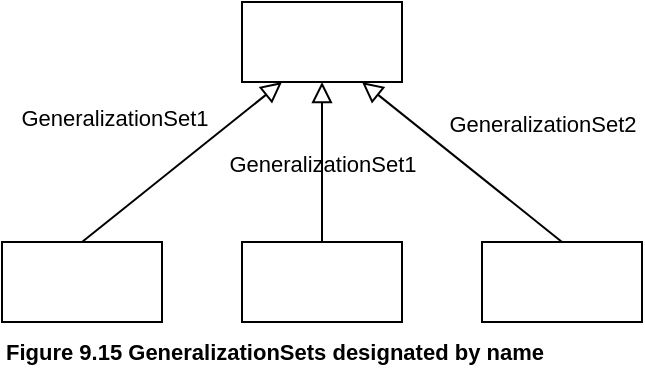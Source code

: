 <mxfile version="21.6.8" type="device" pages="12">
  <diagram name="9.15" id="sTCLetkm6FY-x6J4IgTo">
    <mxGraphModel dx="880" dy="511" grid="1" gridSize="10" guides="1" tooltips="1" connect="1" arrows="1" fold="1" page="1" pageScale="1" pageWidth="1169" pageHeight="827" math="0" shadow="0">
      <root>
        <mxCell id="0" />
        <mxCell id="1" parent="0" />
        <mxCell id="6OYC1XIWERIjiDjH_MKb-1" value="" style="fontStyle=0;html=1;whiteSpace=wrap;" vertex="1" parent="1">
          <mxGeometry x="120" width="80" height="40" as="geometry" />
        </mxCell>
        <mxCell id="6OYC1XIWERIjiDjH_MKb-2" value="" style="fontStyle=0;html=1;whiteSpace=wrap;" vertex="1" parent="1">
          <mxGeometry x="240" y="120" width="80" height="40" as="geometry" />
        </mxCell>
        <mxCell id="6OYC1XIWERIjiDjH_MKb-3" value="" style="fontStyle=0;html=1;whiteSpace=wrap;" vertex="1" parent="1">
          <mxGeometry x="120" y="120" width="80" height="40" as="geometry" />
        </mxCell>
        <mxCell id="6OYC1XIWERIjiDjH_MKb-4" value="" style="fontStyle=0;html=1;whiteSpace=wrap;" vertex="1" parent="1">
          <mxGeometry y="120" width="80" height="40" as="geometry" />
        </mxCell>
        <mxCell id="6OYC1XIWERIjiDjH_MKb-5" value="GeneralizationSet1" style="endArrow=block;html=1;rounded=0;align=center;verticalAlign=bottom;endFill=0;labelBackgroundColor=none;endSize=8;exitX=0.5;exitY=0;exitDx=0;exitDy=0;entryX=0.25;entryY=1;entryDx=0;entryDy=0;" edge="1" parent="1" source="6OYC1XIWERIjiDjH_MKb-4" target="6OYC1XIWERIjiDjH_MKb-1">
          <mxGeometry x="-0.288" y="32" relative="1" as="geometry">
            <mxPoint x="330" y="240" as="sourcePoint" />
            <mxPoint x="490" y="240" as="targetPoint" />
            <mxPoint as="offset" />
          </mxGeometry>
        </mxCell>
        <mxCell id="6OYC1XIWERIjiDjH_MKb-6" value="GeneralizationSet1" style="endArrow=block;html=1;rounded=0;align=center;verticalAlign=bottom;endFill=0;labelBackgroundColor=none;endSize=8;exitX=0.5;exitY=0;exitDx=0;exitDy=0;entryX=0.5;entryY=1;entryDx=0;entryDy=0;" edge="1" parent="1" source="6OYC1XIWERIjiDjH_MKb-3" target="6OYC1XIWERIjiDjH_MKb-1">
          <mxGeometry x="-0.25" relative="1" as="geometry">
            <mxPoint x="59" y="133" as="sourcePoint" />
            <mxPoint x="150" y="50" as="targetPoint" />
            <mxPoint as="offset" />
          </mxGeometry>
        </mxCell>
        <mxCell id="6OYC1XIWERIjiDjH_MKb-7" value="GeneralizationSet2" style="endArrow=block;html=1;rounded=0;align=center;verticalAlign=bottom;endFill=0;labelBackgroundColor=none;endSize=8;exitX=0.5;exitY=0;exitDx=0;exitDy=0;entryX=0.75;entryY=1;entryDx=0;entryDy=0;" edge="1" parent="1" source="6OYC1XIWERIjiDjH_MKb-2" target="6OYC1XIWERIjiDjH_MKb-1">
          <mxGeometry x="-0.39" y="-33" relative="1" as="geometry">
            <mxPoint x="170" y="130" as="sourcePoint" />
            <mxPoint x="170" y="50" as="targetPoint" />
            <mxPoint as="offset" />
          </mxGeometry>
        </mxCell>
        <mxCell id="6OYC1XIWERIjiDjH_MKb-8" value="&lt;b&gt;Figure 9.15 GeneralizationSets designated by name&lt;/b&gt;" style="text;html=1;align=left;verticalAlign=middle;resizable=0;points=[];autosize=1;strokeColor=none;fillColor=none;fontSize=11;fontFamily=Helvetica;fontColor=default;" vertex="1" parent="1">
          <mxGeometry y="160" width="290" height="30" as="geometry" />
        </mxCell>
      </root>
    </mxGraphModel>
  </diagram>
  <diagram id="FvenYZho4661-x0Q8C4e" name="9.16">
    <mxGraphModel dx="880" dy="511" grid="1" gridSize="10" guides="1" tooltips="1" connect="1" arrows="1" fold="1" page="1" pageScale="1" pageWidth="1169" pageHeight="827" math="0" shadow="0">
      <root>
        <mxCell id="0" />
        <mxCell id="1" parent="0" />
        <mxCell id="gxcXXS98OgXU0B7_fDcN-1" value="" style="fontStyle=0;html=1;whiteSpace=wrap;" vertex="1" parent="1">
          <mxGeometry x="120" width="80" height="40" as="geometry" />
        </mxCell>
        <mxCell id="gxcXXS98OgXU0B7_fDcN-2" value="" style="fontStyle=0;html=1;whiteSpace=wrap;" vertex="1" parent="1">
          <mxGeometry x="240" y="120" width="80" height="40" as="geometry" />
        </mxCell>
        <mxCell id="gxcXXS98OgXU0B7_fDcN-3" value="" style="fontStyle=0;html=1;whiteSpace=wrap;" vertex="1" parent="1">
          <mxGeometry x="120" y="120" width="80" height="40" as="geometry" />
        </mxCell>
        <mxCell id="gxcXXS98OgXU0B7_fDcN-4" value="" style="fontStyle=0;html=1;whiteSpace=wrap;" vertex="1" parent="1">
          <mxGeometry y="120" width="80" height="40" as="geometry" />
        </mxCell>
        <mxCell id="gxcXXS98OgXU0B7_fDcN-5" value="GeneralizationSet1" style="endArrow=block;html=1;rounded=0;align=center;verticalAlign=bottom;endFill=0;labelBackgroundColor=none;endSize=8;" edge="1" parent="1">
          <mxGeometry x="-0.04" y="4" relative="1" as="geometry">
            <mxPoint x="40" y="120" as="sourcePoint" />
            <mxPoint x="160" y="40" as="targetPoint" />
            <Array as="points">
              <mxPoint x="40" y="94" />
              <mxPoint x="160" y="94" />
            </Array>
            <mxPoint as="offset" />
          </mxGeometry>
        </mxCell>
        <mxCell id="gxcXXS98OgXU0B7_fDcN-6" value="" style="endArrow=block;html=1;rounded=0;align=center;verticalAlign=bottom;endFill=0;labelBackgroundColor=none;endSize=8;exitX=0.5;exitY=0;exitDx=0;exitDy=0;entryX=0.5;entryY=1;entryDx=0;entryDy=0;" edge="1" parent="1" source="gxcXXS98OgXU0B7_fDcN-3" target="gxcXXS98OgXU0B7_fDcN-1">
          <mxGeometry x="-1" y="-144" relative="1" as="geometry">
            <mxPoint x="59" y="133" as="sourcePoint" />
            <mxPoint x="150" y="50" as="targetPoint" />
            <mxPoint x="-64" y="120" as="offset" />
          </mxGeometry>
        </mxCell>
        <mxCell id="gxcXXS98OgXU0B7_fDcN-7" value="GeneralizationSet2" style="endArrow=block;html=1;rounded=0;align=center;verticalAlign=bottom;endFill=0;labelBackgroundColor=none;endSize=8;exitX=0.5;exitY=0;exitDx=0;exitDy=0;entryX=0.75;entryY=1;entryDx=0;entryDy=0;" edge="1" parent="1" source="gxcXXS98OgXU0B7_fDcN-2" target="gxcXXS98OgXU0B7_fDcN-1">
          <mxGeometry x="-0.39" y="-33" relative="1" as="geometry">
            <mxPoint x="170" y="130" as="sourcePoint" />
            <mxPoint x="170" y="50" as="targetPoint" />
            <mxPoint as="offset" />
          </mxGeometry>
        </mxCell>
        <mxCell id="gxcXXS98OgXU0B7_fDcN-8" value="" style="fontStyle=0;html=1;whiteSpace=wrap;" vertex="1" parent="1">
          <mxGeometry x="480" width="80" height="40" as="geometry" />
        </mxCell>
        <mxCell id="gxcXXS98OgXU0B7_fDcN-9" value="" style="fontStyle=0;html=1;whiteSpace=wrap;" vertex="1" parent="1">
          <mxGeometry x="600" y="120" width="80" height="40" as="geometry" />
        </mxCell>
        <mxCell id="gxcXXS98OgXU0B7_fDcN-10" value="" style="fontStyle=0;html=1;whiteSpace=wrap;" vertex="1" parent="1">
          <mxGeometry x="360" y="200" width="80" height="40" as="geometry" />
        </mxCell>
        <mxCell id="gxcXXS98OgXU0B7_fDcN-11" value="" style="fontStyle=0;html=1;whiteSpace=wrap;" vertex="1" parent="1">
          <mxGeometry x="360" y="120" width="80" height="40" as="geometry" />
        </mxCell>
        <mxCell id="gxcXXS98OgXU0B7_fDcN-12" value="GeneralizationSet1" style="endArrow=block;html=1;rounded=0;align=center;verticalAlign=bottom;endFill=0;labelBackgroundColor=none;endSize=8;exitX=1;exitY=0.5;exitDx=0;exitDy=0;entryX=0.25;entryY=1;entryDx=0;entryDy=0;" edge="1" parent="1" source="gxcXXS98OgXU0B7_fDcN-11" target="gxcXXS98OgXU0B7_fDcN-8">
          <mxGeometry x="-1" y="50" relative="1" as="geometry">
            <mxPoint x="400" y="120" as="sourcePoint" />
            <mxPoint x="520" y="40" as="targetPoint" />
            <Array as="points">
              <mxPoint x="500" y="140" />
            </Array>
            <mxPoint as="offset" />
          </mxGeometry>
        </mxCell>
        <mxCell id="gxcXXS98OgXU0B7_fDcN-13" value="" style="endArrow=block;html=1;rounded=0;align=center;verticalAlign=bottom;endFill=0;labelBackgroundColor=none;endSize=8;exitX=1;exitY=0.5;exitDx=0;exitDy=0;entryX=0.25;entryY=1;entryDx=0;entryDy=0;" edge="1" parent="1" source="gxcXXS98OgXU0B7_fDcN-10" target="gxcXXS98OgXU0B7_fDcN-8">
          <mxGeometry x="-1" y="-144" relative="1" as="geometry">
            <mxPoint x="419" y="133" as="sourcePoint" />
            <mxPoint x="510" y="50" as="targetPoint" />
            <Array as="points">
              <mxPoint x="500" y="220" />
            </Array>
            <mxPoint x="-64" y="120" as="offset" />
          </mxGeometry>
        </mxCell>
        <mxCell id="gxcXXS98OgXU0B7_fDcN-14" value="GeneralizationSet2" style="endArrow=block;html=1;rounded=0;align=center;verticalAlign=bottom;endFill=0;labelBackgroundColor=none;endSize=8;exitX=0;exitY=0.5;exitDx=0;exitDy=0;entryX=0.75;entryY=1;entryDx=0;entryDy=0;" edge="1" parent="1" source="gxcXXS98OgXU0B7_fDcN-9" target="gxcXXS98OgXU0B7_fDcN-8">
          <mxGeometry x="-1" y="-50" relative="1" as="geometry">
            <mxPoint x="530" y="130" as="sourcePoint" />
            <mxPoint x="530" y="50" as="targetPoint" />
            <Array as="points">
              <mxPoint x="540" y="140" />
            </Array>
            <mxPoint as="offset" />
          </mxGeometry>
        </mxCell>
        <mxCell id="gxcXXS98OgXU0B7_fDcN-15" value="&lt;b&gt;Figure 9.16 GeneralizationSets designated by shared target&lt;/b&gt;" style="text;html=1;align=left;verticalAlign=middle;resizable=0;points=[];autosize=1;strokeColor=none;fillColor=none;fontSize=11;fontFamily=Helvetica;fontColor=default;" vertex="1" parent="1">
          <mxGeometry y="240" width="330" height="30" as="geometry" />
        </mxCell>
      </root>
    </mxGraphModel>
  </diagram>
  <diagram id="kSpy2McGJncxlzOf4tuQ" name="9.17">
    <mxGraphModel dx="880" dy="511" grid="1" gridSize="10" guides="1" tooltips="1" connect="1" arrows="1" fold="1" page="1" pageScale="1" pageWidth="1169" pageHeight="827" math="0" shadow="0">
      <root>
        <mxCell id="0" />
        <mxCell id="1" parent="0" />
        <mxCell id="WChXsPVX5RXLf6G8al-Z-1" value="" style="fontStyle=0;html=1;whiteSpace=wrap;" vertex="1" parent="1">
          <mxGeometry x="140" width="80" height="40" as="geometry" />
        </mxCell>
        <mxCell id="WChXsPVX5RXLf6G8al-Z-2" value="" style="fontStyle=0;html=1;whiteSpace=wrap;" vertex="1" parent="1">
          <mxGeometry x="260" y="120" width="80" height="40" as="geometry" />
        </mxCell>
        <mxCell id="WChXsPVX5RXLf6G8al-Z-3" value="" style="fontStyle=0;html=1;whiteSpace=wrap;" vertex="1" parent="1">
          <mxGeometry x="140" y="120" width="80" height="40" as="geometry" />
        </mxCell>
        <mxCell id="WChXsPVX5RXLf6G8al-Z-4" value="" style="fontStyle=0;html=1;whiteSpace=wrap;" vertex="1" parent="1">
          <mxGeometry x="20" y="120" width="80" height="40" as="geometry" />
        </mxCell>
        <mxCell id="WChXsPVX5RXLf6G8al-Z-5" value="" style="endArrow=block;html=1;rounded=0;align=center;verticalAlign=bottom;endFill=0;labelBackgroundColor=none;endSize=8;exitX=0.5;exitY=0;exitDx=0;exitDy=0;entryX=0.25;entryY=1;entryDx=0;entryDy=0;" edge="1" parent="1" source="WChXsPVX5RXLf6G8al-Z-4" target="WChXsPVX5RXLf6G8al-Z-1">
          <mxGeometry x="-0.288" y="32" relative="1" as="geometry">
            <mxPoint x="350" y="240" as="sourcePoint" />
            <mxPoint x="510" y="240" as="targetPoint" />
            <mxPoint as="offset" />
          </mxGeometry>
        </mxCell>
        <mxCell id="WChXsPVX5RXLf6G8al-Z-6" value="" style="endArrow=block;html=1;rounded=0;align=center;verticalAlign=bottom;endFill=0;labelBackgroundColor=none;endSize=8;exitX=0.5;exitY=0;exitDx=0;exitDy=0;entryX=0.5;entryY=1;entryDx=0;entryDy=0;" edge="1" parent="1" source="WChXsPVX5RXLf6G8al-Z-3" target="WChXsPVX5RXLf6G8al-Z-1">
          <mxGeometry x="-0.25" relative="1" as="geometry">
            <mxPoint x="79" y="133" as="sourcePoint" />
            <mxPoint x="170" y="50" as="targetPoint" />
            <mxPoint as="offset" />
          </mxGeometry>
        </mxCell>
        <mxCell id="WChXsPVX5RXLf6G8al-Z-7" value="GeneralizationSet2" style="endArrow=block;html=1;rounded=0;align=center;verticalAlign=bottom;endFill=0;labelBackgroundColor=none;endSize=8;exitX=0.5;exitY=0;exitDx=0;exitDy=0;entryX=0.75;entryY=1;entryDx=0;entryDy=0;" edge="1" parent="1" source="WChXsPVX5RXLf6G8al-Z-2" target="WChXsPVX5RXLf6G8al-Z-1">
          <mxGeometry x="-0.39" y="-33" relative="1" as="geometry">
            <mxPoint x="190" y="130" as="sourcePoint" />
            <mxPoint x="190" y="50" as="targetPoint" />
            <mxPoint as="offset" />
          </mxGeometry>
        </mxCell>
        <mxCell id="WChXsPVX5RXLf6G8al-Z-8" value="GeneralizationSet1" style="endArrow=none;startArrow=none;endFill=0;startFill=0;endSize=8;html=1;verticalAlign=bottom;dashed=1;labelBackgroundColor=none;dashPattern=10 10;rounded=0;" edge="1" parent="1">
          <mxGeometry x="-0.875" width="160" relative="1" as="geometry">
            <mxPoint x="50" y="80" as="sourcePoint" />
            <mxPoint x="210" y="80" as="targetPoint" />
            <mxPoint as="offset" />
          </mxGeometry>
        </mxCell>
        <mxCell id="WChXsPVX5RXLf6G8al-Z-9" value="&lt;b&gt;Figure 9.17 GeneralizationSet designated by dashed line spanning Generalization arrows&lt;/b&gt;" style="text;html=1;align=left;verticalAlign=middle;resizable=0;points=[];autosize=1;strokeColor=none;fillColor=none;fontSize=11;fontFamily=Helvetica;fontColor=default;" vertex="1" parent="1">
          <mxGeometry y="160" width="490" height="30" as="geometry" />
        </mxCell>
      </root>
    </mxGraphModel>
  </diagram>
  <diagram id="FZ1GI1F8_v5_Ar8ygHJG" name="9.18">
    <mxGraphModel dx="880" dy="511" grid="1" gridSize="10" guides="1" tooltips="1" connect="1" arrows="1" fold="1" page="1" pageScale="1" pageWidth="1169" pageHeight="827" math="0" shadow="0">
      <root>
        <mxCell id="0" />
        <mxCell id="1" parent="0" />
      </root>
    </mxGraphModel>
  </diagram>
  <diagram id="SVlITSYwX7O__7GB_ao4" name="9.19">
    <mxGraphModel dx="880" dy="511" grid="1" gridSize="10" guides="1" tooltips="1" connect="1" arrows="1" fold="1" page="1" pageScale="1" pageWidth="1169" pageHeight="827" math="0" shadow="0">
      <root>
        <mxCell id="0" />
        <mxCell id="1" parent="0" />
      </root>
    </mxGraphModel>
  </diagram>
  <diagram id="AmMLPDIdYrWlBztYB1xp" name="9.20">
    <mxGraphModel dx="880" dy="511" grid="1" gridSize="10" guides="1" tooltips="1" connect="1" arrows="1" fold="1" page="1" pageScale="1" pageWidth="1169" pageHeight="827" math="0" shadow="0">
      <root>
        <mxCell id="0" />
        <mxCell id="1" parent="0" />
      </root>
    </mxGraphModel>
  </diagram>
  <diagram id="5FwE8G4dJxsabyhcUHKJ" name="9.21">
    <mxGraphModel dx="880" dy="511" grid="1" gridSize="10" guides="1" tooltips="1" connect="1" arrows="1" fold="1" page="1" pageScale="1" pageWidth="1169" pageHeight="827" math="0" shadow="0">
      <root>
        <mxCell id="0" />
        <mxCell id="1" parent="0" />
      </root>
    </mxGraphModel>
  </diagram>
  <diagram id="4g0R4k20v3isWUIRW7tJ" name="9.22">
    <mxGraphModel dx="880" dy="511" grid="1" gridSize="10" guides="1" tooltips="1" connect="1" arrows="1" fold="1" page="1" pageScale="1" pageWidth="1169" pageHeight="827" math="0" shadow="0">
      <root>
        <mxCell id="0" />
        <mxCell id="1" parent="0" />
        <mxCell id="NRh6zh2igdPe91hw2vmy-1" value="&lt;b&gt;&lt;i&gt;Person&lt;/i&gt;&lt;/b&gt;" style="fontStyle=0;html=1;whiteSpace=wrap;" vertex="1" parent="1">
          <mxGeometry x="120" y="240" width="80" height="40" as="geometry" />
        </mxCell>
        <mxCell id="NRh6zh2igdPe91hw2vmy-2" value="&lt;b&gt;Employee&lt;/b&gt;" style="fontStyle=0;html=1;whiteSpace=wrap;" vertex="1" parent="1">
          <mxGeometry x="240" y="360" width="80" height="40" as="geometry" />
        </mxCell>
        <mxCell id="NRh6zh2igdPe91hw2vmy-3" value="&lt;b&gt;Man&lt;/b&gt;" style="fontStyle=0;html=1;whiteSpace=wrap;" vertex="1" parent="1">
          <mxGeometry x="120" y="360" width="80" height="40" as="geometry" />
        </mxCell>
        <mxCell id="NRh6zh2igdPe91hw2vmy-4" value="&lt;b&gt;Woman&lt;/b&gt;" style="fontStyle=0;html=1;whiteSpace=wrap;" vertex="1" parent="1">
          <mxGeometry y="360" width="80" height="40" as="geometry" />
        </mxCell>
        <mxCell id="NRh6zh2igdPe91hw2vmy-5" value="" style="endArrow=block;html=1;rounded=0;align=center;verticalAlign=bottom;endFill=0;labelBackgroundColor=none;endSize=8;exitX=0.5;exitY=0;exitDx=0;exitDy=0;entryX=0.25;entryY=1;entryDx=0;entryDy=0;" edge="1" parent="1" source="NRh6zh2igdPe91hw2vmy-4" target="NRh6zh2igdPe91hw2vmy-1">
          <mxGeometry x="-0.288" y="32" relative="1" as="geometry">
            <mxPoint x="330" y="480" as="sourcePoint" />
            <mxPoint x="490" y="480" as="targetPoint" />
            <mxPoint as="offset" />
          </mxGeometry>
        </mxCell>
        <mxCell id="NRh6zh2igdPe91hw2vmy-6" value="" style="endArrow=block;html=1;rounded=0;align=center;verticalAlign=bottom;endFill=0;labelBackgroundColor=none;endSize=8;exitX=0.5;exitY=0;exitDx=0;exitDy=0;entryX=0.5;entryY=1;entryDx=0;entryDy=0;" edge="1" parent="1" source="NRh6zh2igdPe91hw2vmy-3" target="NRh6zh2igdPe91hw2vmy-1">
          <mxGeometry x="-0.25" relative="1" as="geometry">
            <mxPoint x="59" y="373" as="sourcePoint" />
            <mxPoint x="150" y="290" as="targetPoint" />
            <mxPoint as="offset" />
          </mxGeometry>
        </mxCell>
        <mxCell id="NRh6zh2igdPe91hw2vmy-7" value="employment&lt;br&gt;status" style="endArrow=block;html=1;rounded=0;align=center;verticalAlign=bottom;endFill=0;labelBackgroundColor=none;endSize=8;exitX=0.5;exitY=0;exitDx=0;exitDy=0;entryX=0.75;entryY=1;entryDx=0;entryDy=0;" edge="1" parent="1" source="NRh6zh2igdPe91hw2vmy-2" target="NRh6zh2igdPe91hw2vmy-1">
          <mxGeometry x="-0.366" y="-19" relative="1" as="geometry">
            <mxPoint x="170" y="370" as="sourcePoint" />
            <mxPoint x="170" y="290" as="targetPoint" />
            <mxPoint as="offset" />
          </mxGeometry>
        </mxCell>
        <mxCell id="NRh6zh2igdPe91hw2vmy-8" value="gender" style="endArrow=none;startArrow=none;endFill=0;startFill=0;endSize=8;html=1;verticalAlign=bottom;dashed=1;labelBackgroundColor=none;dashPattern=10 10;rounded=0;" edge="1" parent="1">
          <mxGeometry x="-0.875" width="160" relative="1" as="geometry">
            <mxPoint x="30" y="320" as="sourcePoint" />
            <mxPoint x="190" y="320" as="targetPoint" />
            <mxPoint as="offset" />
          </mxGeometry>
        </mxCell>
        <mxCell id="NRh6zh2igdPe91hw2vmy-9" value="&lt;b&gt;&lt;i&gt;Person&lt;/i&gt;&lt;/b&gt;" style="fontStyle=0;html=1;whiteSpace=wrap;" vertex="1" parent="1">
          <mxGeometry x="480" y="240" width="80" height="40" as="geometry" />
        </mxCell>
        <mxCell id="NRh6zh2igdPe91hw2vmy-10" value="&lt;b&gt;Employee&lt;/b&gt;" style="fontStyle=0;html=1;whiteSpace=wrap;" vertex="1" parent="1">
          <mxGeometry x="600" y="360" width="80" height="40" as="geometry" />
        </mxCell>
        <mxCell id="NRh6zh2igdPe91hw2vmy-11" value="&lt;b&gt;Man&lt;/b&gt;" style="fontStyle=0;html=1;whiteSpace=wrap;" vertex="1" parent="1">
          <mxGeometry x="480" y="360" width="80" height="40" as="geometry" />
        </mxCell>
        <mxCell id="NRh6zh2igdPe91hw2vmy-12" value="&lt;b&gt;Woman&lt;/b&gt;" style="fontStyle=0;html=1;whiteSpace=wrap;" vertex="1" parent="1">
          <mxGeometry x="360" y="360" width="80" height="40" as="geometry" />
        </mxCell>
        <mxCell id="NRh6zh2igdPe91hw2vmy-13" value="" style="endArrow=block;html=1;rounded=0;align=center;verticalAlign=bottom;endFill=0;labelBackgroundColor=none;endSize=8;exitX=0.5;exitY=0;exitDx=0;exitDy=0;entryX=0.25;entryY=1;entryDx=0;entryDy=0;" edge="1" parent="1" source="NRh6zh2igdPe91hw2vmy-12" target="NRh6zh2igdPe91hw2vmy-9">
          <mxGeometry x="-0.288" y="32" relative="1" as="geometry">
            <mxPoint x="690" y="480" as="sourcePoint" />
            <mxPoint x="850" y="480" as="targetPoint" />
            <mxPoint as="offset" />
          </mxGeometry>
        </mxCell>
        <mxCell id="NRh6zh2igdPe91hw2vmy-14" value="" style="endArrow=block;html=1;rounded=0;align=center;verticalAlign=bottom;endFill=0;labelBackgroundColor=none;endSize=8;exitX=0.5;exitY=0;exitDx=0;exitDy=0;entryX=0.5;entryY=1;entryDx=0;entryDy=0;" edge="1" parent="1" source="NRh6zh2igdPe91hw2vmy-11" target="NRh6zh2igdPe91hw2vmy-9">
          <mxGeometry x="-0.25" relative="1" as="geometry">
            <mxPoint x="419" y="373" as="sourcePoint" />
            <mxPoint x="510" y="290" as="targetPoint" />
            <mxPoint as="offset" />
          </mxGeometry>
        </mxCell>
        <mxCell id="NRh6zh2igdPe91hw2vmy-15" value="" style="endArrow=block;html=1;rounded=0;align=center;verticalAlign=bottom;endFill=0;labelBackgroundColor=none;endSize=8;exitX=0.5;exitY=0;exitDx=0;exitDy=0;entryX=0.75;entryY=1;entryDx=0;entryDy=0;" edge="1" parent="1" source="NRh6zh2igdPe91hw2vmy-10" target="NRh6zh2igdPe91hw2vmy-9">
          <mxGeometry x="-0.366" y="-19" relative="1" as="geometry">
            <mxPoint x="530" y="370" as="sourcePoint" />
            <mxPoint x="530" y="290" as="targetPoint" />
            <mxPoint as="offset" />
          </mxGeometry>
        </mxCell>
        <mxCell id="NRh6zh2igdPe91hw2vmy-16" value="" style="endArrow=none;startArrow=none;endFill=0;startFill=0;endSize=8;html=1;verticalAlign=bottom;dashed=1;labelBackgroundColor=none;dashPattern=10 10;rounded=0;" edge="1" parent="1">
          <mxGeometry x="-0.875" width="160" relative="1" as="geometry">
            <mxPoint x="390" y="320" as="sourcePoint" />
            <mxPoint x="550" y="320" as="targetPoint" />
            <mxPoint as="offset" />
          </mxGeometry>
        </mxCell>
        <mxCell id="NRh6zh2igdPe91hw2vmy-17" value="&lt;b&gt;&lt;i&gt;Person&lt;/i&gt;&lt;/b&gt;" style="fontStyle=0;html=1;whiteSpace=wrap;" vertex="1" parent="1">
          <mxGeometry x="120" width="80" height="40" as="geometry" />
        </mxCell>
        <mxCell id="NRh6zh2igdPe91hw2vmy-18" value="&lt;b&gt;Employee&lt;/b&gt;" style="fontStyle=0;html=1;whiteSpace=wrap;" vertex="1" parent="1">
          <mxGeometry x="240" y="120" width="80" height="40" as="geometry" />
        </mxCell>
        <mxCell id="NRh6zh2igdPe91hw2vmy-19" value="&lt;b&gt;Man&lt;/b&gt;" style="fontStyle=0;html=1;whiteSpace=wrap;" vertex="1" parent="1">
          <mxGeometry x="120" y="120" width="80" height="40" as="geometry" />
        </mxCell>
        <mxCell id="NRh6zh2igdPe91hw2vmy-20" value="&lt;b&gt;Woman&lt;/b&gt;" style="fontStyle=0;html=1;whiteSpace=wrap;" vertex="1" parent="1">
          <mxGeometry y="120" width="80" height="40" as="geometry" />
        </mxCell>
        <mxCell id="NRh6zh2igdPe91hw2vmy-21" value="" style="endArrow=block;html=1;rounded=0;align=center;verticalAlign=bottom;endFill=0;labelBackgroundColor=none;endSize=8;exitX=0.5;exitY=0;exitDx=0;exitDy=0;entryX=0.25;entryY=1;entryDx=0;entryDy=0;" edge="1" parent="1" source="NRh6zh2igdPe91hw2vmy-20" target="NRh6zh2igdPe91hw2vmy-17">
          <mxGeometry x="-0.288" y="32" relative="1" as="geometry">
            <mxPoint x="330" y="240" as="sourcePoint" />
            <mxPoint x="490" y="240" as="targetPoint" />
            <mxPoint as="offset" />
          </mxGeometry>
        </mxCell>
        <mxCell id="NRh6zh2igdPe91hw2vmy-22" value="" style="endArrow=block;html=1;rounded=0;align=center;verticalAlign=bottom;endFill=0;labelBackgroundColor=none;endSize=8;exitX=0.5;exitY=0;exitDx=0;exitDy=0;entryX=0.5;entryY=1;entryDx=0;entryDy=0;" edge="1" parent="1" source="NRh6zh2igdPe91hw2vmy-19" target="NRh6zh2igdPe91hw2vmy-17">
          <mxGeometry x="-0.25" relative="1" as="geometry">
            <mxPoint x="59" y="133" as="sourcePoint" />
            <mxPoint x="150" y="50" as="targetPoint" />
            <mxPoint as="offset" />
          </mxGeometry>
        </mxCell>
        <mxCell id="NRh6zh2igdPe91hw2vmy-23" value="employment&lt;br&gt;status" style="endArrow=block;html=1;rounded=0;align=center;verticalAlign=bottom;endFill=0;labelBackgroundColor=none;endSize=8;exitX=0.5;exitY=0;exitDx=0;exitDy=0;entryX=0.75;entryY=1;entryDx=0;entryDy=0;" edge="1" parent="1" source="NRh6zh2igdPe91hw2vmy-18" target="NRh6zh2igdPe91hw2vmy-17">
          <mxGeometry x="-0.366" y="-19" relative="1" as="geometry">
            <mxPoint x="170" y="130" as="sourcePoint" />
            <mxPoint x="170" y="50" as="targetPoint" />
            <mxPoint as="offset" />
          </mxGeometry>
        </mxCell>
        <mxCell id="NRh6zh2igdPe91hw2vmy-24" value="gender" style="text;html=1;align=center;verticalAlign=middle;resizable=0;points=[];autosize=1;strokeColor=none;fillColor=none;" vertex="1" parent="1">
          <mxGeometry x="30" y="58" width="60" height="30" as="geometry" />
        </mxCell>
        <mxCell id="NRh6zh2igdPe91hw2vmy-25" value="gender" style="text;html=1;align=center;verticalAlign=middle;resizable=0;points=[];autosize=1;strokeColor=none;fillColor=none;" vertex="1" parent="1">
          <mxGeometry x="105" y="70" width="60" height="30" as="geometry" />
        </mxCell>
        <mxCell id="NRh6zh2igdPe91hw2vmy-26" value="&lt;b&gt;&lt;i&gt;Person&lt;/i&gt;&lt;/b&gt;" style="fontStyle=0;html=1;whiteSpace=wrap;" vertex="1" parent="1">
          <mxGeometry x="480" width="80" height="40" as="geometry" />
        </mxCell>
        <mxCell id="NRh6zh2igdPe91hw2vmy-27" value="&lt;b&gt;Employee&lt;/b&gt;" style="fontStyle=0;html=1;whiteSpace=wrap;" vertex="1" parent="1">
          <mxGeometry x="560" y="120" width="80" height="40" as="geometry" />
        </mxCell>
        <mxCell id="NRh6zh2igdPe91hw2vmy-28" value="&lt;b&gt;Man&lt;/b&gt;" style="fontStyle=0;html=1;whiteSpace=wrap;" vertex="1" parent="1">
          <mxGeometry x="400" y="160" width="80" height="40" as="geometry" />
        </mxCell>
        <mxCell id="NRh6zh2igdPe91hw2vmy-29" value="&lt;b&gt;Woman&lt;/b&gt;" style="fontStyle=0;html=1;whiteSpace=wrap;" vertex="1" parent="1">
          <mxGeometry x="400" y="100" width="80" height="40" as="geometry" />
        </mxCell>
        <mxCell id="NRh6zh2igdPe91hw2vmy-30" value="" style="endArrow=block;html=1;rounded=0;align=center;verticalAlign=bottom;endFill=0;labelBackgroundColor=none;endSize=8;exitX=1;exitY=0.5;exitDx=0;exitDy=0;entryX=0.25;entryY=1;entryDx=0;entryDy=0;" edge="1" parent="1" source="NRh6zh2igdPe91hw2vmy-29" target="NRh6zh2igdPe91hw2vmy-26">
          <mxGeometry x="-0.288" y="32" relative="1" as="geometry">
            <mxPoint x="690" y="240" as="sourcePoint" />
            <mxPoint x="850" y="240" as="targetPoint" />
            <mxPoint as="offset" />
            <Array as="points">
              <mxPoint x="500" y="120" />
            </Array>
          </mxGeometry>
        </mxCell>
        <mxCell id="NRh6zh2igdPe91hw2vmy-31" value="" style="endArrow=block;html=1;rounded=0;align=center;verticalAlign=bottom;endFill=0;labelBackgroundColor=none;endSize=8;exitX=1;exitY=0.5;exitDx=0;exitDy=0;entryX=0.25;entryY=1;entryDx=0;entryDy=0;" edge="1" parent="1" source="NRh6zh2igdPe91hw2vmy-28" target="NRh6zh2igdPe91hw2vmy-26">
          <mxGeometry x="-0.25" relative="1" as="geometry">
            <mxPoint x="419" y="133" as="sourcePoint" />
            <mxPoint x="510" y="50" as="targetPoint" />
            <mxPoint as="offset" />
            <Array as="points">
              <mxPoint x="500" y="180" />
            </Array>
          </mxGeometry>
        </mxCell>
        <mxCell id="NRh6zh2igdPe91hw2vmy-32" value="employment&lt;br&gt;status" style="endArrow=block;html=1;rounded=0;align=center;verticalAlign=bottom;endFill=0;labelBackgroundColor=none;endSize=8;exitX=0;exitY=0.5;exitDx=0;exitDy=0;entryX=0.75;entryY=1;entryDx=0;entryDy=0;" edge="1" parent="1" source="NRh6zh2igdPe91hw2vmy-27" target="NRh6zh2igdPe91hw2vmy-26">
          <mxGeometry x="0.5" y="-50" relative="1" as="geometry">
            <mxPoint x="530" y="130" as="sourcePoint" />
            <mxPoint x="530" y="50" as="targetPoint" />
            <mxPoint as="offset" />
            <Array as="points">
              <mxPoint x="540" y="140" />
            </Array>
          </mxGeometry>
        </mxCell>
        <mxCell id="NRh6zh2igdPe91hw2vmy-33" value="gender" style="text;html=1;align=center;verticalAlign=middle;resizable=0;points=[];autosize=1;strokeColor=none;fillColor=none;" vertex="1" parent="1">
          <mxGeometry x="420" y="38" width="60" height="30" as="geometry" />
        </mxCell>
        <mxCell id="NRh6zh2igdPe91hw2vmy-34" value="&lt;b&gt;Figure 9.22 GeneralizationSet notation options&lt;/b&gt;" style="text;html=1;align=left;verticalAlign=middle;resizable=0;points=[];autosize=1;strokeColor=none;fillColor=none;fontSize=11;fontFamily=Helvetica;fontColor=default;" vertex="1" parent="1">
          <mxGeometry y="400" width="270" height="30" as="geometry" />
        </mxCell>
      </root>
    </mxGraphModel>
  </diagram>
  <diagram id="AH9U3uXncAPbs_89aUwz" name="9.23">
    <mxGraphModel dx="880" dy="511" grid="1" gridSize="10" guides="1" tooltips="1" connect="1" arrows="1" fold="1" page="1" pageScale="1" pageWidth="1169" pageHeight="827" math="0" shadow="0">
      <root>
        <mxCell id="0" />
        <mxCell id="1" parent="0" />
        <mxCell id="DgzItKs-QwpDzG26Gujh-1" value="&lt;b&gt;&lt;i&gt;Person&lt;/i&gt;&lt;/b&gt;" style="fontStyle=0;html=1;whiteSpace=wrap;" vertex="1" parent="1">
          <mxGeometry x="100" width="80" height="40" as="geometry" />
        </mxCell>
        <mxCell id="DgzItKs-QwpDzG26Gujh-2" value="&lt;b&gt;Employee&lt;/b&gt;" style="fontStyle=0;html=1;whiteSpace=wrap;" vertex="1" parent="1">
          <mxGeometry x="180" y="120" width="80" height="40" as="geometry" />
        </mxCell>
        <mxCell id="DgzItKs-QwpDzG26Gujh-3" value="&lt;b&gt;Man&lt;/b&gt;" style="fontStyle=0;html=1;whiteSpace=wrap;" vertex="1" parent="1">
          <mxGeometry x="20" y="160" width="80" height="40" as="geometry" />
        </mxCell>
        <mxCell id="DgzItKs-QwpDzG26Gujh-4" value="&lt;b&gt;Woman&lt;/b&gt;" style="fontStyle=0;html=1;whiteSpace=wrap;" vertex="1" parent="1">
          <mxGeometry x="20" y="100" width="80" height="40" as="geometry" />
        </mxCell>
        <mxCell id="DgzItKs-QwpDzG26Gujh-5" value="" style="endArrow=block;html=1;rounded=0;align=center;verticalAlign=bottom;endFill=0;labelBackgroundColor=none;endSize=8;exitX=1;exitY=0.5;exitDx=0;exitDy=0;entryX=0.25;entryY=1;entryDx=0;entryDy=0;" edge="1" parent="1" source="DgzItKs-QwpDzG26Gujh-4" target="DgzItKs-QwpDzG26Gujh-1">
          <mxGeometry x="-0.288" y="32" relative="1" as="geometry">
            <mxPoint x="310" y="240" as="sourcePoint" />
            <mxPoint x="470" y="240" as="targetPoint" />
            <mxPoint as="offset" />
            <Array as="points">
              <mxPoint x="120" y="120" />
            </Array>
          </mxGeometry>
        </mxCell>
        <mxCell id="DgzItKs-QwpDzG26Gujh-6" value="" style="endArrow=block;html=1;rounded=0;align=center;verticalAlign=bottom;endFill=0;labelBackgroundColor=none;endSize=8;exitX=1;exitY=0.5;exitDx=0;exitDy=0;entryX=0.25;entryY=1;entryDx=0;entryDy=0;" edge="1" parent="1" source="DgzItKs-QwpDzG26Gujh-3" target="DgzItKs-QwpDzG26Gujh-1">
          <mxGeometry x="-0.25" relative="1" as="geometry">
            <mxPoint x="39" y="133" as="sourcePoint" />
            <mxPoint x="130" y="50" as="targetPoint" />
            <mxPoint as="offset" />
            <Array as="points">
              <mxPoint x="120" y="180" />
            </Array>
          </mxGeometry>
        </mxCell>
        <mxCell id="DgzItKs-QwpDzG26Gujh-7" value="{incomplete}" style="endArrow=block;html=1;rounded=0;align=center;verticalAlign=bottom;endFill=0;labelBackgroundColor=none;endSize=8;exitX=0;exitY=0.5;exitDx=0;exitDy=0;entryX=0.75;entryY=1;entryDx=0;entryDy=0;" edge="1" parent="1" source="DgzItKs-QwpDzG26Gujh-2" target="DgzItKs-QwpDzG26Gujh-1">
          <mxGeometry x="0.333" y="-40" relative="1" as="geometry">
            <mxPoint x="150" y="130" as="sourcePoint" />
            <mxPoint x="150" y="50" as="targetPoint" />
            <mxPoint as="offset" />
            <Array as="points">
              <mxPoint x="160" y="140" />
            </Array>
          </mxGeometry>
        </mxCell>
        <mxCell id="DgzItKs-QwpDzG26Gujh-8" value="{complete,disjoint}" style="text;html=1;align=center;verticalAlign=bottom;resizable=0;points=[];autosize=1;strokeColor=none;fillColor=none;fontSize=11;" vertex="1" parent="1">
          <mxGeometry x="5" y="50" width="110" height="30" as="geometry" />
        </mxCell>
        <mxCell id="DgzItKs-QwpDzG26Gujh-9" value="&lt;b&gt;Figure 9.23 GeneralizationSets and constraints&lt;/b&gt;" style="text;html=1;align=left;verticalAlign=middle;resizable=0;points=[];autosize=1;strokeColor=none;fillColor=none;fontSize=11;fontFamily=Helvetica;fontColor=default;" vertex="1" parent="1">
          <mxGeometry y="200" width="270" height="30" as="geometry" />
        </mxCell>
      </root>
    </mxGraphModel>
  </diagram>
  <diagram id="HYkOb-uJpxofAodqgFWO" name="9.24">
    <mxGraphModel dx="880" dy="511" grid="1" gridSize="10" guides="1" tooltips="1" connect="1" arrows="1" fold="1" page="1" pageScale="1" pageWidth="1169" pageHeight="827" math="0" shadow="0">
      <root>
        <mxCell id="0" />
        <mxCell id="1" parent="0" />
        <mxCell id="WmQg_LE15UOb0za5mLnB-1" style="edgeStyle=orthogonalEdgeStyle;rounded=0;orthogonalLoop=1;jettySize=auto;html=1;exitX=1;exitY=0.25;exitDx=0;exitDy=0;entryX=0;entryY=0.25;entryDx=0;entryDy=0;endArrow=none;endFill=0;" edge="1" parent="1" source="WmQg_LE15UOb0za5mLnB-10" target="WmQg_LE15UOb0za5mLnB-20">
          <mxGeometry relative="1" as="geometry" />
        </mxCell>
        <mxCell id="WmQg_LE15UOb0za5mLnB-2" value="tree" style="edgeLabel;html=1;align=center;verticalAlign=middle;resizable=0;points=[];" vertex="1" connectable="0" parent="WmQg_LE15UOb0za5mLnB-1">
          <mxGeometry x="-0.486" y="-1" relative="1" as="geometry">
            <mxPoint x="-18" y="-12" as="offset" />
          </mxGeometry>
        </mxCell>
        <mxCell id="WmQg_LE15UOb0za5mLnB-3" value="tree species" style="edgeLabel;html=1;align=center;verticalAlign=middle;resizable=0;points=[];" vertex="1" connectable="0" parent="WmQg_LE15UOb0za5mLnB-1">
          <mxGeometry x="0.414" y="1" relative="1" as="geometry">
            <mxPoint x="-1" y="-10" as="offset" />
          </mxGeometry>
        </mxCell>
        <mxCell id="WmQg_LE15UOb0za5mLnB-4" value="1" style="edgeLabel;html=1;align=center;verticalAlign=middle;resizable=0;points=[];" vertex="1" connectable="0" parent="WmQg_LE15UOb0za5mLnB-1">
          <mxGeometry x="0.486" relative="1" as="geometry">
            <mxPoint x="24" y="10" as="offset" />
          </mxGeometry>
        </mxCell>
        <mxCell id="WmQg_LE15UOb0za5mLnB-5" value="*" style="edgeLabel;html=1;align=center;verticalAlign=middle;resizable=0;points=[];" vertex="1" connectable="0" parent="WmQg_LE15UOb0za5mLnB-1">
          <mxGeometry x="-0.671" y="2" relative="1" as="geometry">
            <mxPoint x="-16" y="10" as="offset" />
          </mxGeometry>
        </mxCell>
        <mxCell id="WmQg_LE15UOb0za5mLnB-6" value="*" style="edgeLabel;html=1;align=center;verticalAlign=middle;resizable=0;points=[];" vertex="1" connectable="0" parent="WmQg_LE15UOb0za5mLnB-1">
          <mxGeometry x="-0.671" y="2" relative="1" as="geometry">
            <mxPoint x="-16" y="32" as="offset" />
          </mxGeometry>
        </mxCell>
        <mxCell id="WmQg_LE15UOb0za5mLnB-7" style="edgeStyle=orthogonalEdgeStyle;rounded=0;orthogonalLoop=1;jettySize=auto;html=1;exitX=1;exitY=0.75;exitDx=0;exitDy=0;entryX=0.25;entryY=0;entryDx=0;entryDy=0;endArrow=none;endFill=0;" edge="1" parent="1" source="WmQg_LE15UOb0za5mLnB-10" target="WmQg_LE15UOb0za5mLnB-15">
          <mxGeometry relative="1" as="geometry" />
        </mxCell>
        <mxCell id="WmQg_LE15UOb0za5mLnB-8" value="actual&lt;br&gt;location" style="edgeLabel;html=1;align=center;verticalAlign=middle;resizable=0;points=[];" vertex="1" connectable="0" parent="WmQg_LE15UOb0za5mLnB-7">
          <mxGeometry x="0.687" y="-1" relative="1" as="geometry">
            <mxPoint x="-25" y="5" as="offset" />
          </mxGeometry>
        </mxCell>
        <mxCell id="WmQg_LE15UOb0za5mLnB-9" value="1" style="edgeLabel;html=1;align=center;verticalAlign=middle;resizable=0;points=[];" vertex="1" connectable="0" parent="WmQg_LE15UOb0za5mLnB-7">
          <mxGeometry x="0.773" relative="1" as="geometry">
            <mxPoint x="10" y="4" as="offset" />
          </mxGeometry>
        </mxCell>
        <mxCell id="WmQg_LE15UOb0za5mLnB-10" value="&lt;b&gt;Tree&lt;/b&gt;" style="fontStyle=0;html=1;whiteSpace=wrap;" vertex="1" parent="1">
          <mxGeometry x="60" y="21" width="80" height="40" as="geometry" />
        </mxCell>
        <mxCell id="WmQg_LE15UOb0za5mLnB-11" style="edgeStyle=orthogonalEdgeStyle;rounded=0;orthogonalLoop=1;jettySize=auto;html=1;exitX=0.75;exitY=0;exitDx=0;exitDy=0;entryX=0.25;entryY=1;entryDx=0;entryDy=0;endArrow=none;endFill=0;" edge="1" parent="1" source="WmQg_LE15UOb0za5mLnB-15" target="WmQg_LE15UOb0za5mLnB-20">
          <mxGeometry relative="1" as="geometry" />
        </mxCell>
        <mxCell id="WmQg_LE15UOb0za5mLnB-12" value="*" style="edgeLabel;html=1;align=center;verticalAlign=middle;resizable=0;points=[];" vertex="1" connectable="0" parent="WmQg_LE15UOb0za5mLnB-11">
          <mxGeometry x="-0.575" relative="1" as="geometry">
            <mxPoint x="-12" y="6" as="offset" />
          </mxGeometry>
        </mxCell>
        <mxCell id="WmQg_LE15UOb0za5mLnB-13" value="*" style="edgeLabel;html=1;align=center;verticalAlign=middle;resizable=0;points=[];" vertex="1" connectable="0" parent="WmQg_LE15UOb0za5mLnB-11">
          <mxGeometry x="0.65" y="-1" relative="1" as="geometry">
            <mxPoint x="-13" y="-3" as="offset" />
          </mxGeometry>
        </mxCell>
        <mxCell id="WmQg_LE15UOb0za5mLnB-14" value="general&lt;br&gt;locations" style="edgeLabel;html=1;align=center;verticalAlign=middle;resizable=0;points=[];" vertex="1" connectable="0" parent="WmQg_LE15UOb0za5mLnB-11">
          <mxGeometry x="-0.45" y="-1" relative="1" as="geometry">
            <mxPoint x="23" y="3" as="offset" />
          </mxGeometry>
        </mxCell>
        <mxCell id="WmQg_LE15UOb0za5mLnB-15" value="&lt;b&gt;Geographic&lt;br&gt;Location&lt;br&gt;&lt;/b&gt;" style="fontStyle=0;html=1;whiteSpace=wrap;" vertex="1" parent="1">
          <mxGeometry x="210" y="141" width="100" height="40" as="geometry" />
        </mxCell>
        <mxCell id="WmQg_LE15UOb0za5mLnB-16" style="edgeStyle=orthogonalEdgeStyle;rounded=0;orthogonalLoop=1;jettySize=auto;html=1;exitX=0;exitY=0.5;exitDx=0;exitDy=0;endArrow=none;endFill=0;" edge="1" parent="1" source="WmQg_LE15UOb0za5mLnB-17">
          <mxGeometry relative="1" as="geometry">
            <mxPoint x="40" y="191" as="targetPoint" />
          </mxGeometry>
        </mxCell>
        <mxCell id="WmQg_LE15UOb0za5mLnB-17" value="&lt;b&gt;Apricot&lt;/b&gt;" style="fontStyle=0;html=1;whiteSpace=wrap;" vertex="1" parent="1">
          <mxGeometry x="60" y="171" width="80" height="40" as="geometry" />
        </mxCell>
        <mxCell id="WmQg_LE15UOb0za5mLnB-18" style="edgeStyle=orthogonalEdgeStyle;rounded=0;orthogonalLoop=1;jettySize=auto;html=1;exitX=0;exitY=0.5;exitDx=0;exitDy=0;endArrow=none;endFill=0;" edge="1" parent="1" source="WmQg_LE15UOb0za5mLnB-19">
          <mxGeometry relative="1" as="geometry">
            <mxPoint x="40" y="141" as="targetPoint" />
          </mxGeometry>
        </mxCell>
        <mxCell id="WmQg_LE15UOb0za5mLnB-19" value="&lt;b&gt;Sugar Maple&lt;/b&gt;" style="fontStyle=0;html=1;whiteSpace=wrap;" vertex="1" parent="1">
          <mxGeometry x="60" y="121" width="80" height="40" as="geometry" />
        </mxCell>
        <mxCell id="WmQg_LE15UOb0za5mLnB-20" value="&lt;b&gt;Tree Species&lt;/b&gt;" style="fontStyle=0;html=1;whiteSpace=wrap;" vertex="1" parent="1">
          <mxGeometry x="260" y="21" width="100" height="40" as="geometry" />
        </mxCell>
        <mxCell id="WmQg_LE15UOb0za5mLnB-21" value="&lt;b&gt;Tree Species&lt;/b&gt;" style="fontStyle=0;html=1;whiteSpace=wrap;" vertex="1" parent="1">
          <mxGeometry x="320" y="141" width="100" height="40" as="geometry" />
        </mxCell>
        <mxCell id="WmQg_LE15UOb0za5mLnB-22" style="edgeStyle=orthogonalEdgeStyle;rounded=0;orthogonalLoop=1;jettySize=auto;html=1;exitX=0;exitY=0.5;exitDx=0;exitDy=0;endArrow=none;endFill=0;" edge="1" parent="1" source="WmQg_LE15UOb0za5mLnB-23">
          <mxGeometry relative="1" as="geometry">
            <mxPoint x="40" y="241" as="targetPoint" />
          </mxGeometry>
        </mxCell>
        <mxCell id="WmQg_LE15UOb0za5mLnB-23" value="&lt;b&gt;American&lt;br&gt;Elm&lt;br&gt;&lt;/b&gt;" style="fontStyle=0;html=1;whiteSpace=wrap;" vertex="1" parent="1">
          <mxGeometry x="60" y="221" width="80" height="40" as="geometry" />
        </mxCell>
        <mxCell id="WmQg_LE15UOb0za5mLnB-24" value="&lt;b&gt;Saguaro&lt;/b&gt;" style="fontStyle=0;html=1;whiteSpace=wrap;" vertex="1" parent="1">
          <mxGeometry x="60" y="271" width="80" height="40" as="geometry" />
        </mxCell>
        <mxCell id="WmQg_LE15UOb0za5mLnB-25" value="{disjoint,&lt;br&gt;incomplete}" style="endArrow=block;html=1;rounded=0;align=center;verticalAlign=bottom;endFill=0;labelBackgroundColor=none;endSize=8;exitX=0;exitY=0.5;exitDx=0;exitDy=0;entryX=0.25;entryY=1;entryDx=0;entryDy=0;" edge="1" parent="1" source="WmQg_LE15UOb0za5mLnB-24" target="WmQg_LE15UOb0za5mLnB-10">
          <mxGeometry x="0.724" y="-40" relative="1" as="geometry">
            <mxPoint x="320" y="241" as="sourcePoint" />
            <mxPoint x="100" y="61" as="targetPoint" />
            <Array as="points">
              <mxPoint x="40" y="291" />
              <mxPoint x="40" y="191" />
              <mxPoint x="40" y="101" />
              <mxPoint x="80" y="101" />
            </Array>
            <mxPoint as="offset" />
          </mxGeometry>
        </mxCell>
        <mxCell id="WmQg_LE15UOb0za5mLnB-26" value=":TreeSpecies" style="resizable=0;html=1;align=center;verticalAlign=top;labelBackgroundColor=none;" connectable="0" vertex="1" parent="WmQg_LE15UOb0za5mLnB-25">
          <mxGeometry relative="1" as="geometry">
            <mxPoint y="-95" as="offset" />
          </mxGeometry>
        </mxCell>
        <mxCell id="WmQg_LE15UOb0za5mLnB-27" value="&lt;b&gt;Figure 9.24 Power type example&lt;/b&gt;" style="text;html=1;align=left;verticalAlign=middle;resizable=0;points=[];autosize=1;strokeColor=none;fillColor=none;fontSize=11;fontFamily=Helvetica;fontColor=default;" vertex="1" parent="1">
          <mxGeometry y="320" width="190" height="30" as="geometry" />
        </mxCell>
      </root>
    </mxGraphModel>
  </diagram>
  <diagram id="wePjZVtMMfP4JnLhO_qz" name="9.25">
    <mxGraphModel dx="880" dy="511" grid="1" gridSize="10" guides="1" tooltips="1" connect="1" arrows="1" fold="1" page="1" pageScale="1" pageWidth="1169" pageHeight="827" math="0" shadow="0">
      <root>
        <mxCell id="0" />
        <mxCell id="1" parent="0" />
        <mxCell id="kh6OKynGcp-5hAoLkDLd-1" style="edgeStyle=orthogonalEdgeStyle;rounded=0;orthogonalLoop=1;jettySize=auto;html=1;exitX=1;exitY=0.25;exitDx=0;exitDy=0;entryX=0;entryY=0.25;entryDx=0;entryDy=0;endArrow=none;endFill=0;" edge="1" parent="1" source="kh6OKynGcp-5hAoLkDLd-6" target="kh6OKynGcp-5hAoLkDLd-10">
          <mxGeometry relative="1" as="geometry" />
        </mxCell>
        <mxCell id="kh6OKynGcp-5hAoLkDLd-2" value="account" style="edgeLabel;html=1;align=center;verticalAlign=middle;resizable=0;points=[];" vertex="1" connectable="0" parent="kh6OKynGcp-5hAoLkDLd-1">
          <mxGeometry x="-0.486" y="-1" relative="1" as="geometry">
            <mxPoint x="-9" y="-12" as="offset" />
          </mxGeometry>
        </mxCell>
        <mxCell id="kh6OKynGcp-5hAoLkDLd-3" value="1" style="edgeLabel;html=1;align=center;verticalAlign=middle;resizable=0;points=[];" vertex="1" connectable="0" parent="kh6OKynGcp-5hAoLkDLd-1">
          <mxGeometry x="0.414" y="1" relative="1" as="geometry">
            <mxPoint x="27" y="-10" as="offset" />
          </mxGeometry>
        </mxCell>
        <mxCell id="kh6OKynGcp-5hAoLkDLd-4" value="account type" style="edgeLabel;html=1;align=center;verticalAlign=middle;resizable=0;points=[];" vertex="1" connectable="0" parent="kh6OKynGcp-5hAoLkDLd-1">
          <mxGeometry x="0.486" relative="1" as="geometry">
            <mxPoint x="-4" y="10" as="offset" />
          </mxGeometry>
        </mxCell>
        <mxCell id="kh6OKynGcp-5hAoLkDLd-5" value="*" style="edgeLabel;html=1;align=center;verticalAlign=middle;resizable=0;points=[];" vertex="1" connectable="0" parent="kh6OKynGcp-5hAoLkDLd-1">
          <mxGeometry x="-0.671" y="2" relative="1" as="geometry">
            <mxPoint x="-16" y="10" as="offset" />
          </mxGeometry>
        </mxCell>
        <mxCell id="kh6OKynGcp-5hAoLkDLd-6" value="&lt;b&gt;Account&lt;/b&gt;" style="fontStyle=0;html=1;whiteSpace=wrap;" vertex="1" parent="1">
          <mxGeometry x="30" y="20" width="80" height="40" as="geometry" />
        </mxCell>
        <mxCell id="kh6OKynGcp-5hAoLkDLd-7" value="&lt;b&gt;Savings&lt;br&gt;Account&lt;br&gt;&lt;/b&gt;" style="fontStyle=0;html=1;whiteSpace=wrap;" vertex="1" parent="1">
          <mxGeometry x="30" y="170" width="80" height="40" as="geometry" />
        </mxCell>
        <mxCell id="kh6OKynGcp-5hAoLkDLd-8" style="edgeStyle=orthogonalEdgeStyle;rounded=0;orthogonalLoop=1;jettySize=auto;html=1;exitX=0;exitY=0.5;exitDx=0;exitDy=0;endArrow=none;endFill=0;" edge="1" parent="1" source="kh6OKynGcp-5hAoLkDLd-9">
          <mxGeometry relative="1" as="geometry">
            <mxPoint x="10" y="140" as="targetPoint" />
          </mxGeometry>
        </mxCell>
        <mxCell id="kh6OKynGcp-5hAoLkDLd-9" value="&lt;b&gt;Checking&lt;br&gt;Account&lt;br&gt;&lt;/b&gt;" style="fontStyle=0;html=1;whiteSpace=wrap;" vertex="1" parent="1">
          <mxGeometry x="30" y="120" width="80" height="40" as="geometry" />
        </mxCell>
        <mxCell id="kh6OKynGcp-5hAoLkDLd-10" value="&lt;b&gt;Account&lt;br&gt;Type&lt;br&gt;&lt;/b&gt;" style="fontStyle=0;html=1;whiteSpace=wrap;" vertex="1" parent="1">
          <mxGeometry x="230" y="20" width="100" height="40" as="geometry" />
        </mxCell>
        <mxCell id="kh6OKynGcp-5hAoLkDLd-11" value="{disjoint, incomplete}" style="endArrow=block;html=1;rounded=0;align=center;verticalAlign=bottom;endFill=0;labelBackgroundColor=none;endSize=8;exitX=0;exitY=0.5;exitDx=0;exitDy=0;entryX=0.25;entryY=1;entryDx=0;entryDy=0;" edge="1" parent="1" source="kh6OKynGcp-5hAoLkDLd-7" target="kh6OKynGcp-5hAoLkDLd-6">
          <mxGeometry x="0.684" y="-60" relative="1" as="geometry">
            <mxPoint x="30" y="290" as="sourcePoint" />
            <mxPoint x="70" y="60" as="targetPoint" />
            <Array as="points">
              <mxPoint x="10" y="190" />
              <mxPoint x="10" y="100" />
              <mxPoint x="50" y="100" />
            </Array>
            <mxPoint as="offset" />
          </mxGeometry>
        </mxCell>
        <mxCell id="kh6OKynGcp-5hAoLkDLd-12" value=":AccountType" style="resizable=0;html=1;align=center;verticalAlign=bottom;labelBackgroundColor=none;fontSize=11;" connectable="0" vertex="1" parent="kh6OKynGcp-5hAoLkDLd-11">
          <mxGeometry relative="1" as="geometry">
            <mxPoint x="80" y="-11" as="offset" />
          </mxGeometry>
        </mxCell>
        <mxCell id="kh6OKynGcp-5hAoLkDLd-13" style="edgeStyle=orthogonalEdgeStyle;rounded=0;orthogonalLoop=1;jettySize=auto;html=1;exitX=1;exitY=0.25;exitDx=0;exitDy=0;entryX=0;entryY=0.25;entryDx=0;entryDy=0;endArrow=none;endFill=0;" edge="1" parent="1" source="kh6OKynGcp-5hAoLkDLd-18" target="kh6OKynGcp-5hAoLkDLd-22">
          <mxGeometry relative="1" as="geometry" />
        </mxCell>
        <mxCell id="kh6OKynGcp-5hAoLkDLd-14" value="desease" style="edgeLabel;html=1;align=center;verticalAlign=middle;resizable=0;points=[];" vertex="1" connectable="0" parent="kh6OKynGcp-5hAoLkDLd-13">
          <mxGeometry x="-0.486" y="-1" relative="1" as="geometry">
            <mxPoint x="-9" y="-12" as="offset" />
          </mxGeometry>
        </mxCell>
        <mxCell id="kh6OKynGcp-5hAoLkDLd-15" value="1" style="edgeLabel;html=1;align=center;verticalAlign=middle;resizable=0;points=[];" vertex="1" connectable="0" parent="kh6OKynGcp-5hAoLkDLd-13">
          <mxGeometry x="0.414" y="1" relative="1" as="geometry">
            <mxPoint x="27" y="-10" as="offset" />
          </mxGeometry>
        </mxCell>
        <mxCell id="kh6OKynGcp-5hAoLkDLd-16" value="classification" style="edgeLabel;html=1;align=center;verticalAlign=middle;resizable=0;points=[];" vertex="1" connectable="0" parent="kh6OKynGcp-5hAoLkDLd-13">
          <mxGeometry x="0.486" relative="1" as="geometry">
            <mxPoint x="-4" y="10" as="offset" />
          </mxGeometry>
        </mxCell>
        <mxCell id="kh6OKynGcp-5hAoLkDLd-17" value="*" style="edgeLabel;html=1;align=center;verticalAlign=middle;resizable=0;points=[];" vertex="1" connectable="0" parent="kh6OKynGcp-5hAoLkDLd-13">
          <mxGeometry x="-0.671" y="2" relative="1" as="geometry">
            <mxPoint x="-16" y="10" as="offset" />
          </mxGeometry>
        </mxCell>
        <mxCell id="kh6OKynGcp-5hAoLkDLd-18" value="&lt;b&gt;Disease&lt;br&gt;Occurence&lt;br&gt;&lt;/b&gt;" style="fontStyle=0;html=1;whiteSpace=wrap;" vertex="1" parent="1">
          <mxGeometry x="30" y="260" width="80" height="40" as="geometry" />
        </mxCell>
        <mxCell id="kh6OKynGcp-5hAoLkDLd-19" value="&lt;b&gt;Measles&lt;br&gt;&lt;/b&gt;" style="fontStyle=0;html=1;whiteSpace=wrap;" vertex="1" parent="1">
          <mxGeometry x="30" y="410" width="80" height="40" as="geometry" />
        </mxCell>
        <mxCell id="kh6OKynGcp-5hAoLkDLd-20" style="edgeStyle=orthogonalEdgeStyle;rounded=0;orthogonalLoop=1;jettySize=auto;html=1;exitX=0;exitY=0.5;exitDx=0;exitDy=0;endArrow=none;endFill=0;" edge="1" parent="1" source="kh6OKynGcp-5hAoLkDLd-21">
          <mxGeometry relative="1" as="geometry">
            <mxPoint x="10" y="380" as="targetPoint" />
          </mxGeometry>
        </mxCell>
        <mxCell id="kh6OKynGcp-5hAoLkDLd-21" value="&lt;b&gt;ChickenPox&lt;br&gt;&lt;/b&gt;" style="fontStyle=0;html=1;whiteSpace=wrap;" vertex="1" parent="1">
          <mxGeometry x="30" y="360" width="80" height="40" as="geometry" />
        </mxCell>
        <mxCell id="kh6OKynGcp-5hAoLkDLd-22" value="&lt;b&gt;Disease&lt;br&gt;Classification&lt;br&gt;&lt;/b&gt;" style="fontStyle=0;html=1;whiteSpace=wrap;" vertex="1" parent="1">
          <mxGeometry x="230" y="260" width="100" height="40" as="geometry" />
        </mxCell>
        <mxCell id="kh6OKynGcp-5hAoLkDLd-23" value="{disjoint, incomplete}" style="endArrow=block;html=1;rounded=0;align=center;verticalAlign=bottom;endFill=0;labelBackgroundColor=none;endSize=8;exitX=0;exitY=0.5;exitDx=0;exitDy=0;entryX=0.25;entryY=1;entryDx=0;entryDy=0;" edge="1" parent="1" source="kh6OKynGcp-5hAoLkDLd-19" target="kh6OKynGcp-5hAoLkDLd-18">
          <mxGeometry x="0.684" y="-60" relative="1" as="geometry">
            <mxPoint x="30" y="530" as="sourcePoint" />
            <mxPoint x="70" y="300" as="targetPoint" />
            <Array as="points">
              <mxPoint x="10" y="430" />
              <mxPoint x="10" y="340" />
              <mxPoint x="50" y="340" />
            </Array>
            <mxPoint as="offset" />
          </mxGeometry>
        </mxCell>
        <mxCell id="kh6OKynGcp-5hAoLkDLd-24" value=":DiseaseClassification" style="resizable=0;html=1;align=center;verticalAlign=bottom;labelBackgroundColor=none;fontSize=11;" connectable="0" vertex="1" parent="kh6OKynGcp-5hAoLkDLd-23">
          <mxGeometry relative="1" as="geometry">
            <mxPoint x="102" y="-11" as="offset" />
          </mxGeometry>
        </mxCell>
        <mxCell id="kh6OKynGcp-5hAoLkDLd-25" style="edgeStyle=orthogonalEdgeStyle;rounded=0;orthogonalLoop=1;jettySize=auto;html=1;exitX=1;exitY=0.25;exitDx=0;exitDy=0;entryX=0;entryY=0.25;entryDx=0;entryDy=0;endArrow=none;endFill=0;" edge="1" parent="1" source="kh6OKynGcp-5hAoLkDLd-30" target="kh6OKynGcp-5hAoLkDLd-34">
          <mxGeometry relative="1" as="geometry" />
        </mxCell>
        <mxCell id="kh6OKynGcp-5hAoLkDLd-26" value="vehicle" style="edgeLabel;html=1;align=center;verticalAlign=middle;resizable=0;points=[];" vertex="1" connectable="0" parent="kh6OKynGcp-5hAoLkDLd-25">
          <mxGeometry x="-0.486" y="-1" relative="1" as="geometry">
            <mxPoint x="-9" y="-12" as="offset" />
          </mxGeometry>
        </mxCell>
        <mxCell id="kh6OKynGcp-5hAoLkDLd-27" value="1" style="edgeLabel;html=1;align=center;verticalAlign=middle;resizable=0;points=[];" vertex="1" connectable="0" parent="kh6OKynGcp-5hAoLkDLd-25">
          <mxGeometry x="0.414" y="1" relative="1" as="geometry">
            <mxPoint x="27" y="-10" as="offset" />
          </mxGeometry>
        </mxCell>
        <mxCell id="kh6OKynGcp-5hAoLkDLd-28" value="vehicle type" style="edgeLabel;html=1;align=center;verticalAlign=middle;resizable=0;points=[];" vertex="1" connectable="0" parent="kh6OKynGcp-5hAoLkDLd-25">
          <mxGeometry x="0.486" relative="1" as="geometry">
            <mxPoint x="-4" y="10" as="offset" />
          </mxGeometry>
        </mxCell>
        <mxCell id="kh6OKynGcp-5hAoLkDLd-29" value="*" style="edgeLabel;html=1;align=center;verticalAlign=middle;resizable=0;points=[];" vertex="1" connectable="0" parent="kh6OKynGcp-5hAoLkDLd-25">
          <mxGeometry x="-0.671" y="2" relative="1" as="geometry">
            <mxPoint x="-16" y="10" as="offset" />
          </mxGeometry>
        </mxCell>
        <mxCell id="kh6OKynGcp-5hAoLkDLd-30" value="&lt;b&gt;Vehicle&lt;/b&gt;" style="fontStyle=0;html=1;whiteSpace=wrap;" vertex="1" parent="1">
          <mxGeometry x="390" y="21" width="80" height="40" as="geometry" />
        </mxCell>
        <mxCell id="kh6OKynGcp-5hAoLkDLd-31" value="&lt;b&gt;Car&lt;br&gt;&lt;/b&gt;" style="fontStyle=0;html=1;whiteSpace=wrap;" vertex="1" parent="1">
          <mxGeometry x="390" y="171" width="80" height="40" as="geometry" />
        </mxCell>
        <mxCell id="kh6OKynGcp-5hAoLkDLd-32" style="edgeStyle=orthogonalEdgeStyle;rounded=0;orthogonalLoop=1;jettySize=auto;html=1;exitX=0;exitY=0.5;exitDx=0;exitDy=0;endArrow=none;endFill=0;" edge="1" parent="1" source="kh6OKynGcp-5hAoLkDLd-33">
          <mxGeometry relative="1" as="geometry">
            <mxPoint x="370" y="141" as="targetPoint" />
          </mxGeometry>
        </mxCell>
        <mxCell id="kh6OKynGcp-5hAoLkDLd-33" value="&lt;b&gt;Truck&lt;br&gt;&lt;/b&gt;" style="fontStyle=0;html=1;whiteSpace=wrap;" vertex="1" parent="1">
          <mxGeometry x="390" y="121" width="80" height="40" as="geometry" />
        </mxCell>
        <mxCell id="kh6OKynGcp-5hAoLkDLd-34" value="&lt;b&gt;Vehicle&lt;br&gt;Type&lt;br&gt;&lt;/b&gt;" style="fontStyle=0;html=1;whiteSpace=wrap;" vertex="1" parent="1">
          <mxGeometry x="590" y="21" width="100" height="40" as="geometry" />
        </mxCell>
        <mxCell id="kh6OKynGcp-5hAoLkDLd-35" value="{disjoint, incomplete}" style="endArrow=block;html=1;rounded=0;align=center;verticalAlign=bottom;endFill=0;labelBackgroundColor=none;endSize=8;exitX=0;exitY=0.5;exitDx=0;exitDy=0;entryX=0.25;entryY=1;entryDx=0;entryDy=0;" edge="1" parent="1" source="kh6OKynGcp-5hAoLkDLd-31" target="kh6OKynGcp-5hAoLkDLd-30">
          <mxGeometry x="0.684" y="-60" relative="1" as="geometry">
            <mxPoint x="390" y="291" as="sourcePoint" />
            <mxPoint x="430" y="61" as="targetPoint" />
            <Array as="points">
              <mxPoint x="370" y="191" />
              <mxPoint x="370" y="101" />
              <mxPoint x="410" y="101" />
            </Array>
            <mxPoint as="offset" />
          </mxGeometry>
        </mxCell>
        <mxCell id="kh6OKynGcp-5hAoLkDLd-36" value=":VehicleType" style="resizable=0;html=1;align=center;verticalAlign=bottom;labelBackgroundColor=none;fontSize=11;" connectable="0" vertex="1" parent="kh6OKynGcp-5hAoLkDLd-35">
          <mxGeometry relative="1" as="geometry">
            <mxPoint x="80" y="-11" as="offset" />
          </mxGeometry>
        </mxCell>
        <mxCell id="kh6OKynGcp-5hAoLkDLd-37" style="edgeStyle=orthogonalEdgeStyle;rounded=0;orthogonalLoop=1;jettySize=auto;html=1;exitX=1;exitY=0.25;exitDx=0;exitDy=0;entryX=0;entryY=0.25;entryDx=0;entryDy=0;endArrow=none;endFill=0;" edge="1" parent="1" source="kh6OKynGcp-5hAoLkDLd-42" target="kh6OKynGcp-5hAoLkDLd-46">
          <mxGeometry relative="1" as="geometry" />
        </mxCell>
        <mxCell id="kh6OKynGcp-5hAoLkDLd-38" value="service" style="edgeLabel;html=1;align=center;verticalAlign=middle;resizable=0;points=[];" vertex="1" connectable="0" parent="kh6OKynGcp-5hAoLkDLd-37">
          <mxGeometry x="-0.486" y="-1" relative="1" as="geometry">
            <mxPoint x="-9" y="-12" as="offset" />
          </mxGeometry>
        </mxCell>
        <mxCell id="kh6OKynGcp-5hAoLkDLd-39" value="1" style="edgeLabel;html=1;align=center;verticalAlign=middle;resizable=0;points=[];" vertex="1" connectable="0" parent="kh6OKynGcp-5hAoLkDLd-37">
          <mxGeometry x="0.414" y="1" relative="1" as="geometry">
            <mxPoint x="27" y="-10" as="offset" />
          </mxGeometry>
        </mxCell>
        <mxCell id="kh6OKynGcp-5hAoLkDLd-40" value="category" style="edgeLabel;html=1;align=center;verticalAlign=middle;resizable=0;points=[];" vertex="1" connectable="0" parent="kh6OKynGcp-5hAoLkDLd-37">
          <mxGeometry x="0.486" relative="1" as="geometry">
            <mxPoint x="-4" y="10" as="offset" />
          </mxGeometry>
        </mxCell>
        <mxCell id="kh6OKynGcp-5hAoLkDLd-41" value="*" style="edgeLabel;html=1;align=center;verticalAlign=middle;resizable=0;points=[];" vertex="1" connectable="0" parent="kh6OKynGcp-5hAoLkDLd-37">
          <mxGeometry x="-0.671" y="2" relative="1" as="geometry">
            <mxPoint x="-16" y="10" as="offset" />
          </mxGeometry>
        </mxCell>
        <mxCell id="kh6OKynGcp-5hAoLkDLd-42" value="&lt;b&gt;Installed&lt;br&gt;Telephone&lt;br&gt;Service&lt;br&gt;&lt;/b&gt;" style="fontStyle=0;html=1;whiteSpace=wrap;" vertex="1" parent="1">
          <mxGeometry x="390" y="261" width="80" height="40" as="geometry" />
        </mxCell>
        <mxCell id="kh6OKynGcp-5hAoLkDLd-43" value="&lt;b&gt;Call&lt;br&gt;Transferring&lt;br&gt;&lt;/b&gt;" style="fontStyle=0;html=1;whiteSpace=wrap;" vertex="1" parent="1">
          <mxGeometry x="390" y="411" width="80" height="40" as="geometry" />
        </mxCell>
        <mxCell id="kh6OKynGcp-5hAoLkDLd-44" style="edgeStyle=orthogonalEdgeStyle;rounded=0;orthogonalLoop=1;jettySize=auto;html=1;exitX=0;exitY=0.5;exitDx=0;exitDy=0;endArrow=none;endFill=0;" edge="1" parent="1" source="kh6OKynGcp-5hAoLkDLd-45">
          <mxGeometry relative="1" as="geometry">
            <mxPoint x="370" y="381" as="targetPoint" />
          </mxGeometry>
        </mxCell>
        <mxCell id="kh6OKynGcp-5hAoLkDLd-45" value="&lt;b&gt;Call&lt;br&gt;Waiting&lt;br&gt;&lt;/b&gt;" style="fontStyle=0;html=1;whiteSpace=wrap;" vertex="1" parent="1">
          <mxGeometry x="390" y="361" width="80" height="40" as="geometry" />
        </mxCell>
        <mxCell id="kh6OKynGcp-5hAoLkDLd-46" value="&lt;b&gt;Telephone&lt;br&gt;Service&lt;br&gt;Category&lt;br&gt;&lt;/b&gt;" style="fontStyle=0;html=1;whiteSpace=wrap;" vertex="1" parent="1">
          <mxGeometry x="590" y="261" width="100" height="40" as="geometry" />
        </mxCell>
        <mxCell id="kh6OKynGcp-5hAoLkDLd-47" value="{disjoint, incomplete}" style="endArrow=block;html=1;rounded=0;align=center;verticalAlign=bottom;endFill=0;labelBackgroundColor=none;endSize=8;exitX=0;exitY=0.5;exitDx=0;exitDy=0;entryX=0.25;entryY=1;entryDx=0;entryDy=0;" edge="1" parent="1" source="kh6OKynGcp-5hAoLkDLd-43" target="kh6OKynGcp-5hAoLkDLd-42">
          <mxGeometry x="0.684" y="-60" relative="1" as="geometry">
            <mxPoint x="390" y="531" as="sourcePoint" />
            <mxPoint x="430" y="301" as="targetPoint" />
            <Array as="points">
              <mxPoint x="370" y="431" />
              <mxPoint x="370" y="341" />
              <mxPoint x="410" y="341" />
            </Array>
            <mxPoint as="offset" />
          </mxGeometry>
        </mxCell>
        <mxCell id="kh6OKynGcp-5hAoLkDLd-48" value=":TelephoneServiceCategory" style="resizable=0;html=1;align=center;verticalAlign=bottom;labelBackgroundColor=none;fontSize=11;" connectable="0" vertex="1" parent="kh6OKynGcp-5hAoLkDLd-47">
          <mxGeometry relative="1" as="geometry">
            <mxPoint x="116" y="-11" as="offset" />
          </mxGeometry>
        </mxCell>
        <mxCell id="kh6OKynGcp-5hAoLkDLd-49" value="&lt;b&gt;Figure 9.25 More power type examples&lt;/b&gt;" style="text;html=1;align=left;verticalAlign=middle;resizable=0;points=[];autosize=1;strokeColor=none;fillColor=none;fontSize=11;fontFamily=Helvetica;fontColor=default;" vertex="1" parent="1">
          <mxGeometry y="451" width="230" height="30" as="geometry" />
        </mxCell>
      </root>
    </mxGraphModel>
  </diagram>
  <diagram id="cG6Md05nmwnw2jjY3pxW" name="9.26">
    <mxGraphModel dx="880" dy="511" grid="1" gridSize="10" guides="1" tooltips="1" connect="1" arrows="1" fold="1" page="1" pageScale="1" pageWidth="1169" pageHeight="827" math="0" shadow="0">
      <root>
        <mxCell id="0" />
        <mxCell id="1" parent="0" />
        <mxCell id="EkbO6xh3-o2HrOC3VSGg-1" value="" style="edgeStyle=orthogonalEdgeStyle;rounded=0;orthogonalLoop=1;jettySize=auto;html=1;endArrow=none;endFill=0;" edge="1" parent="1" source="EkbO6xh3-o2HrOC3VSGg-6" target="EkbO6xh3-o2HrOC3VSGg-12">
          <mxGeometry relative="1" as="geometry" />
        </mxCell>
        <mxCell id="EkbO6xh3-o2HrOC3VSGg-2" value="1" style="edgeLabel;html=1;align=center;verticalAlign=middle;resizable=0;points=[];" vertex="1" connectable="0" parent="EkbO6xh3-o2HrOC3VSGg-1">
          <mxGeometry x="-0.667" relative="1" as="geometry">
            <mxPoint x="-14" y="-10" as="offset" />
          </mxGeometry>
        </mxCell>
        <mxCell id="EkbO6xh3-o2HrOC3VSGg-3" value="coverage type" style="edgeLabel;html=1;align=center;verticalAlign=middle;resizable=0;points=[];" vertex="1" connectable="0" parent="EkbO6xh3-o2HrOC3VSGg-1">
          <mxGeometry x="-0.617" relative="1" as="geometry">
            <mxPoint x="14" y="9" as="offset" />
          </mxGeometry>
        </mxCell>
        <mxCell id="EkbO6xh3-o2HrOC3VSGg-4" value="policy" style="edgeLabel;html=1;align=center;verticalAlign=middle;resizable=0;points=[];" vertex="1" connectable="0" parent="EkbO6xh3-o2HrOC3VSGg-1">
          <mxGeometry x="0.717" y="-2" relative="1" as="geometry">
            <mxPoint x="-3" y="-12" as="offset" />
          </mxGeometry>
        </mxCell>
        <mxCell id="EkbO6xh3-o2HrOC3VSGg-5" value="1" style="edgeLabel;html=1;align=center;verticalAlign=middle;resizable=0;points=[];" vertex="1" connectable="0" parent="EkbO6xh3-o2HrOC3VSGg-1">
          <mxGeometry x="0.783" y="-3" relative="1" as="geometry">
            <mxPoint x="4" y="7" as="offset" />
          </mxGeometry>
        </mxCell>
        <mxCell id="EkbO6xh3-o2HrOC3VSGg-6" value="&lt;b&gt;Policy&lt;br&gt;Coverage&lt;br&gt;Type&lt;/b&gt;" style="fontStyle=0;html=1;whiteSpace=wrap;" vertex="1" parent="1">
          <mxGeometry width="120" height="60" as="geometry" />
        </mxCell>
        <mxCell id="EkbO6xh3-o2HrOC3VSGg-7" value="" style="edgeStyle=orthogonalEdgeStyle;rounded=0;orthogonalLoop=1;jettySize=auto;html=1;endArrow=none;endFill=0;" edge="1" parent="1" source="EkbO6xh3-o2HrOC3VSGg-12" target="EkbO6xh3-o2HrOC3VSGg-13">
          <mxGeometry relative="1" as="geometry" />
        </mxCell>
        <mxCell id="EkbO6xh3-o2HrOC3VSGg-8" value="policy" style="edgeLabel;html=1;align=center;verticalAlign=middle;resizable=0;points=[];" vertex="1" connectable="0" parent="EkbO6xh3-o2HrOC3VSGg-7">
          <mxGeometry x="-0.333" relative="1" as="geometry">
            <mxPoint x="-23" y="-10" as="offset" />
          </mxGeometry>
        </mxCell>
        <mxCell id="EkbO6xh3-o2HrOC3VSGg-9" value="*" style="edgeLabel;html=1;align=center;verticalAlign=middle;resizable=0;points=[];" vertex="1" connectable="0" parent="EkbO6xh3-o2HrOC3VSGg-7">
          <mxGeometry x="-0.667" relative="1" as="geometry">
            <mxPoint x="-14" y="11" as="offset" />
          </mxGeometry>
        </mxCell>
        <mxCell id="EkbO6xh3-o2HrOC3VSGg-10" value="insurance line" style="edgeLabel;html=1;align=center;verticalAlign=middle;resizable=0;points=[];" vertex="1" connectable="0" parent="EkbO6xh3-o2HrOC3VSGg-7">
          <mxGeometry x="0.467" y="-2" relative="1" as="geometry">
            <mxPoint x="-7" y="-12" as="offset" />
          </mxGeometry>
        </mxCell>
        <mxCell id="EkbO6xh3-o2HrOC3VSGg-11" value="1" style="edgeLabel;html=1;align=center;verticalAlign=middle;resizable=0;points=[];" vertex="1" connectable="0" parent="EkbO6xh3-o2HrOC3VSGg-7">
          <mxGeometry x="0.7" relative="1" as="geometry">
            <mxPoint x="9" y="9" as="offset" />
          </mxGeometry>
        </mxCell>
        <mxCell id="EkbO6xh3-o2HrOC3VSGg-12" value="&lt;b&gt;Policy&lt;/b&gt;" style="whiteSpace=wrap;html=1;fontStyle=0;" vertex="1" parent="1">
          <mxGeometry x="240" width="120" height="60" as="geometry" />
        </mxCell>
        <mxCell id="EkbO6xh3-o2HrOC3VSGg-13" value="&lt;b&gt;Insurance&lt;br&gt;Line&lt;/b&gt;" style="whiteSpace=wrap;html=1;fontStyle=0;" vertex="1" parent="1">
          <mxGeometry x="480" width="120" height="60" as="geometry" />
        </mxCell>
        <mxCell id="EkbO6xh3-o2HrOC3VSGg-14" style="edgeStyle=orthogonalEdgeStyle;rounded=0;orthogonalLoop=1;jettySize=auto;html=1;exitX=0;exitY=0.5;exitDx=0;exitDy=0;endArrow=none;endFill=0;" edge="1" parent="1" source="EkbO6xh3-o2HrOC3VSGg-15">
          <mxGeometry relative="1" as="geometry">
            <mxPoint x="330" y="140" as="targetPoint" />
          </mxGeometry>
        </mxCell>
        <mxCell id="EkbO6xh3-o2HrOC3VSGg-15" value="&lt;b&gt;Life&lt;br&gt;Policy&lt;br&gt;&lt;/b&gt;" style="whiteSpace=wrap;html=1;fontStyle=0;" vertex="1" parent="1">
          <mxGeometry x="340" y="120" width="100" height="40" as="geometry" />
        </mxCell>
        <mxCell id="EkbO6xh3-o2HrOC3VSGg-16" style="edgeStyle=orthogonalEdgeStyle;rounded=0;orthogonalLoop=1;jettySize=auto;html=1;exitX=0;exitY=0.5;exitDx=0;exitDy=0;endArrow=none;endFill=0;" edge="1" parent="1" source="EkbO6xh3-o2HrOC3VSGg-17">
          <mxGeometry relative="1" as="geometry">
            <mxPoint x="100" y="180" as="targetPoint" />
          </mxGeometry>
        </mxCell>
        <mxCell id="EkbO6xh3-o2HrOC3VSGg-17" value="&lt;b&gt;Group&lt;br&gt;Policy&lt;/b&gt;" style="whiteSpace=wrap;html=1;fontStyle=0;" vertex="1" parent="1">
          <mxGeometry x="120" y="160" width="100" height="40" as="geometry" />
        </mxCell>
        <mxCell id="EkbO6xh3-o2HrOC3VSGg-18" value="&lt;b&gt;Individual&lt;br&gt;Policy&lt;/b&gt;" style="whiteSpace=wrap;html=1;fontStyle=0;" vertex="1" parent="1">
          <mxGeometry x="120" y="210" width="100" height="40" as="geometry" />
        </mxCell>
        <mxCell id="EkbO6xh3-o2HrOC3VSGg-19" value="" style="endArrow=block;html=1;rounded=0;align=center;verticalAlign=bottom;endFill=0;labelBackgroundColor=none;endSize=8;exitX=0;exitY=0.5;exitDx=0;exitDy=0;entryX=0.25;entryY=1;entryDx=0;entryDy=0;" edge="1" parent="1" source="EkbO6xh3-o2HrOC3VSGg-18" target="EkbO6xh3-o2HrOC3VSGg-12">
          <mxGeometry x="0.222" y="-40" relative="1" as="geometry">
            <mxPoint x="320" y="220" as="sourcePoint" />
            <mxPoint x="480" y="220" as="targetPoint" />
            <Array as="points">
              <mxPoint x="100" y="230" />
              <mxPoint x="100" y="80" />
              <mxPoint x="270" y="80" />
            </Array>
            <mxPoint as="offset" />
          </mxGeometry>
        </mxCell>
        <mxCell id="EkbO6xh3-o2HrOC3VSGg-20" value="{disjoint, complete}&lt;br&gt;:PolicyCoverageType" style="resizable=0;html=1;align=left;verticalAlign=top;labelBackgroundColor=none;" connectable="0" vertex="1" parent="EkbO6xh3-o2HrOC3VSGg-19">
          <mxGeometry relative="1" as="geometry">
            <mxPoint x="9" y="2" as="offset" />
          </mxGeometry>
        </mxCell>
        <mxCell id="EkbO6xh3-o2HrOC3VSGg-21" style="edgeStyle=orthogonalEdgeStyle;rounded=0;orthogonalLoop=1;jettySize=auto;html=1;exitX=0;exitY=0.5;exitDx=0;exitDy=0;endArrow=none;endFill=0;" edge="1" parent="1" source="EkbO6xh3-o2HrOC3VSGg-22">
          <mxGeometry relative="1" as="geometry">
            <mxPoint x="330" y="190" as="targetPoint" />
          </mxGeometry>
        </mxCell>
        <mxCell id="EkbO6xh3-o2HrOC3VSGg-22" value="&lt;b&gt;Health&lt;br&gt;Policy&lt;br&gt;&lt;/b&gt;" style="whiteSpace=wrap;html=1;fontStyle=0;" vertex="1" parent="1">
          <mxGeometry x="340" y="170" width="100" height="40" as="geometry" />
        </mxCell>
        <mxCell id="EkbO6xh3-o2HrOC3VSGg-23" value="&lt;b&gt;Property/&lt;br&gt;Casualty&lt;br&gt;Policy&lt;br&gt;&lt;/b&gt;" style="whiteSpace=wrap;html=1;fontStyle=0;" vertex="1" parent="1">
          <mxGeometry x="340" y="220" width="100" height="50" as="geometry" />
        </mxCell>
        <mxCell id="EkbO6xh3-o2HrOC3VSGg-24" value="" style="endArrow=block;html=1;rounded=0;align=center;verticalAlign=bottom;endFill=0;labelBackgroundColor=none;endSize=8;exitX=0;exitY=0.5;exitDx=0;exitDy=0;entryX=0.75;entryY=1;entryDx=0;entryDy=0;" edge="1" parent="1" source="EkbO6xh3-o2HrOC3VSGg-23" target="EkbO6xh3-o2HrOC3VSGg-12">
          <mxGeometry x="-0.128" y="40" relative="1" as="geometry">
            <mxPoint x="320" y="220" as="sourcePoint" />
            <mxPoint x="480" y="220" as="targetPoint" />
            <Array as="points">
              <mxPoint x="330" y="245" />
            </Array>
            <mxPoint as="offset" />
          </mxGeometry>
        </mxCell>
        <mxCell id="EkbO6xh3-o2HrOC3VSGg-25" value="{disjoint, incomplete}&lt;br&gt;:InsuranceLine" style="resizable=0;html=1;align=left;verticalAlign=top;labelBackgroundColor=none;" connectable="0" vertex="1" parent="EkbO6xh3-o2HrOC3VSGg-24">
          <mxGeometry relative="1" as="geometry">
            <mxPoint x="10" y="-97" as="offset" />
          </mxGeometry>
        </mxCell>
        <mxCell id="EkbO6xh3-o2HrOC3VSGg-26" value="&lt;b&gt;Figure 9.26 More than one powertype&lt;/b&gt;" style="text;html=1;align=left;verticalAlign=middle;resizable=0;points=[];autosize=1;strokeColor=none;fillColor=none;fontSize=11;fontFamily=Helvetica;fontColor=default;" vertex="1" parent="1">
          <mxGeometry y="270" width="220" height="30" as="geometry" />
        </mxCell>
      </root>
    </mxGraphModel>
  </diagram>
</mxfile>
